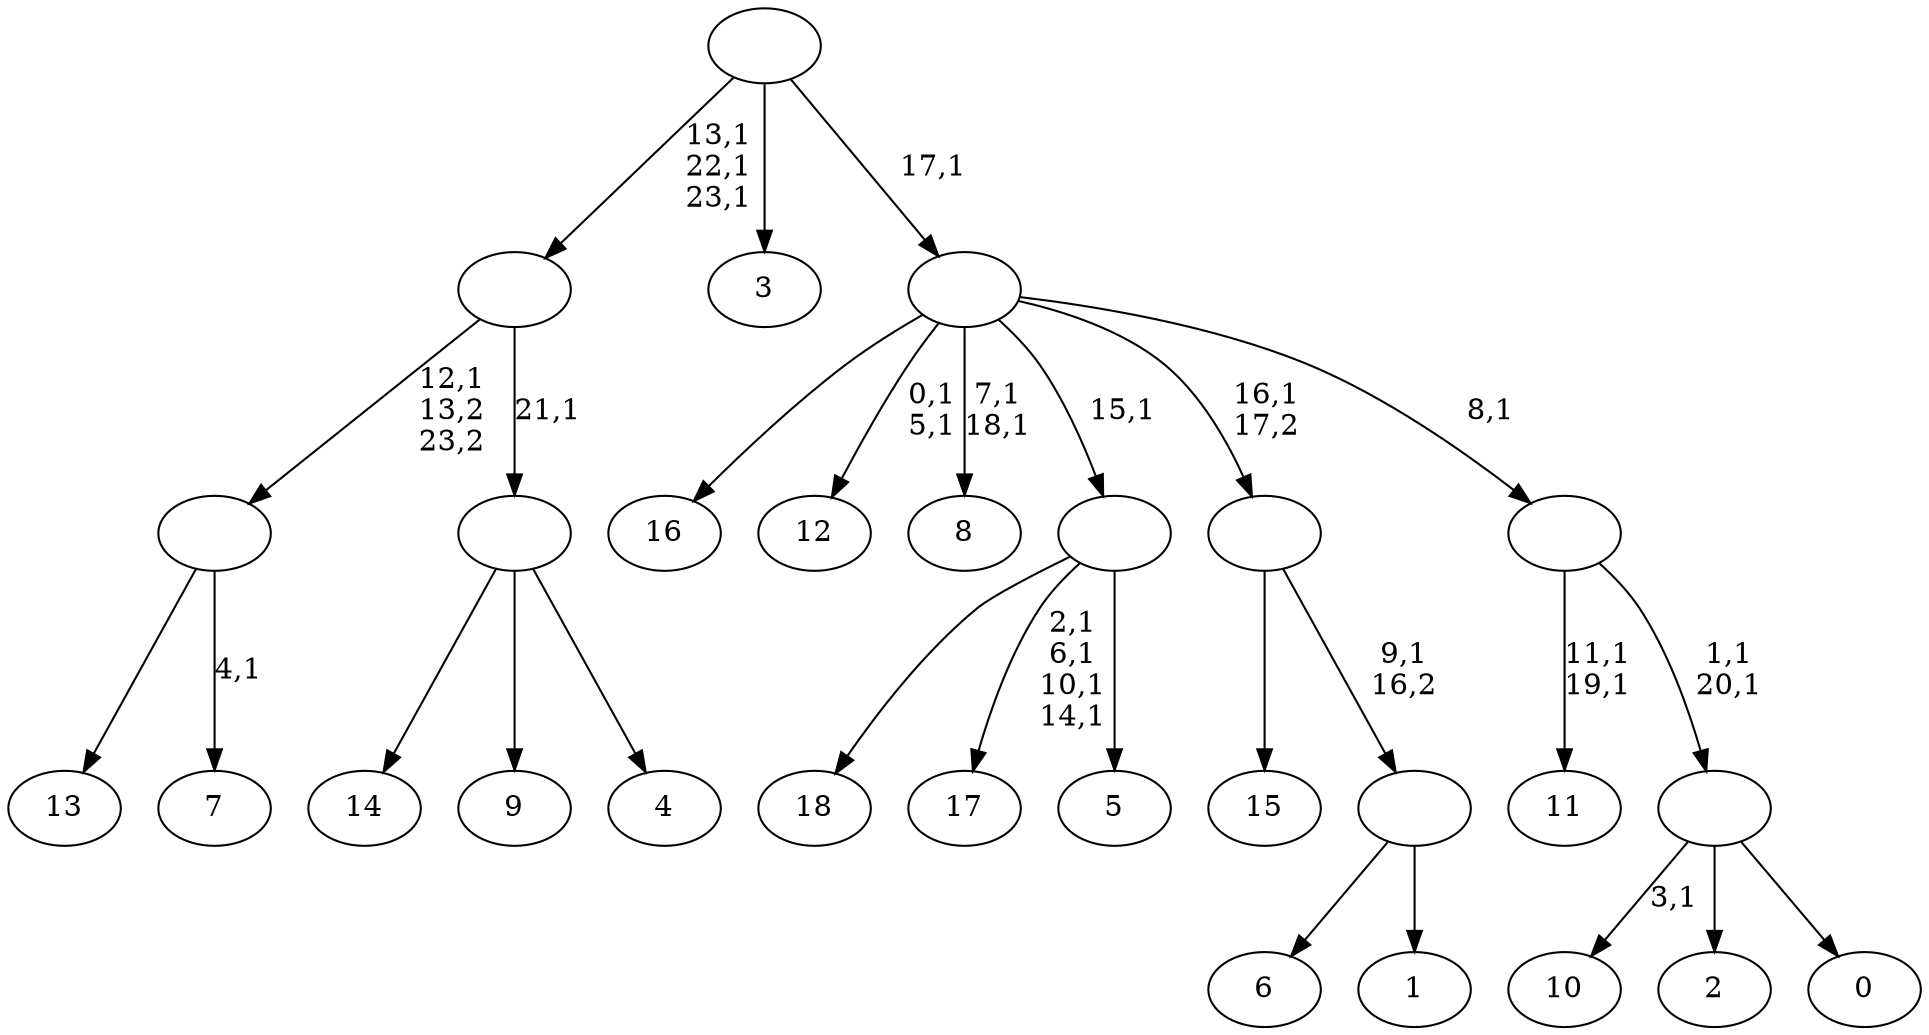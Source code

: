 digraph T {
	43 [label="18"]
	42 [label="17"]
	37 [label="16"]
	36 [label="15"]
	35 [label="14"]
	34 [label="13"]
	33 [label="12"]
	30 [label="11"]
	27 [label="10"]
	25 [label="9"]
	24 [label="8"]
	21 [label="7"]
	19 [label=""]
	18 [label="6"]
	17 [label="5"]
	16 [label=""]
	15 [label="4"]
	14 [label=""]
	13 [label=""]
	10 [label="3"]
	9 [label="2"]
	8 [label="1"]
	7 [label=""]
	6 [label=""]
	5 [label="0"]
	4 [label=""]
	2 [label=""]
	1 [label=""]
	0 [label=""]
	19 -> 21 [label="4,1"]
	19 -> 34 [label=""]
	16 -> 42 [label="2,1\n6,1\n10,1\n14,1"]
	16 -> 43 [label=""]
	16 -> 17 [label=""]
	14 -> 35 [label=""]
	14 -> 25 [label=""]
	14 -> 15 [label=""]
	13 -> 19 [label="12,1\n13,2\n23,2"]
	13 -> 14 [label="21,1"]
	7 -> 18 [label=""]
	7 -> 8 [label=""]
	6 -> 36 [label=""]
	6 -> 7 [label="9,1\n16,2"]
	4 -> 27 [label="3,1"]
	4 -> 9 [label=""]
	4 -> 5 [label=""]
	2 -> 4 [label="1,1\n20,1"]
	2 -> 30 [label="11,1\n19,1"]
	1 -> 24 [label="7,1\n18,1"]
	1 -> 33 [label="0,1\n5,1"]
	1 -> 37 [label=""]
	1 -> 16 [label="15,1"]
	1 -> 6 [label="16,1\n17,2"]
	1 -> 2 [label="8,1"]
	0 -> 13 [label="13,1\n22,1\n23,1"]
	0 -> 10 [label=""]
	0 -> 1 [label="17,1"]
}
